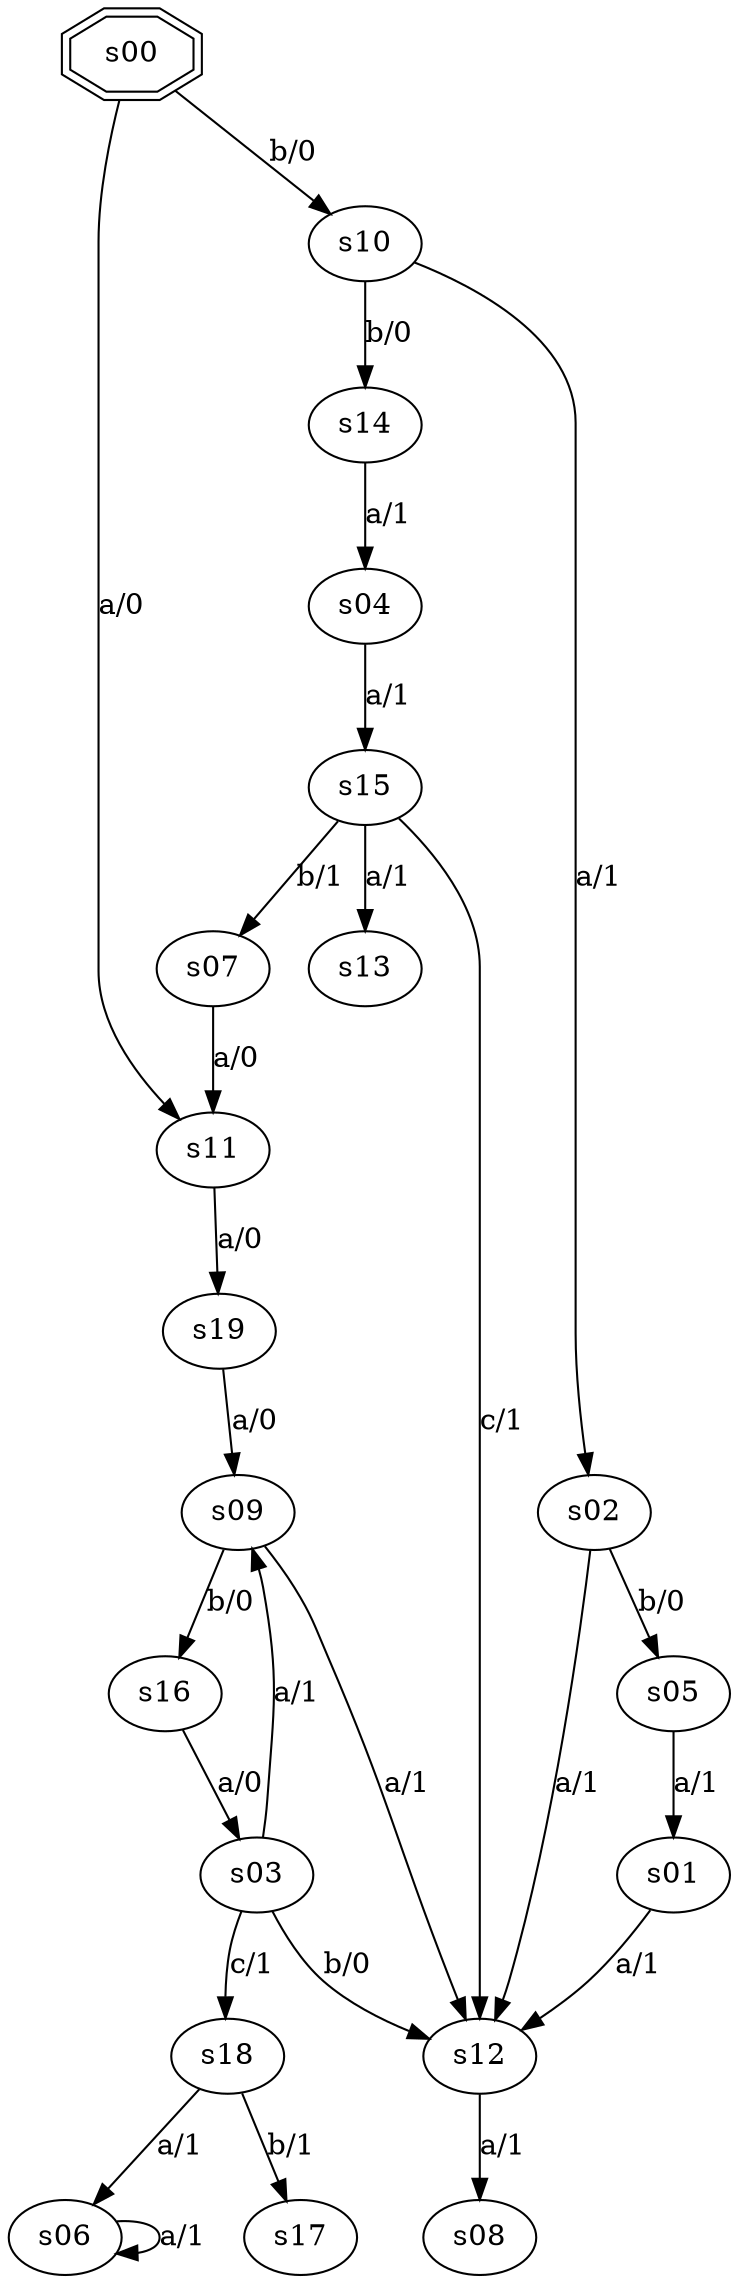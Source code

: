 digraph graph_025 {
	s00 -> s11 [label="a/0"];
	s00 -> s10 [label="b/0"];
	s01 -> s12 [label="a/1"];
	s02 -> s12 [label="a/1"];
	s02 -> s05 [label="b/0"];
	s03 -> s09 [label="a/1"];
	s03 -> s12 [label="b/0"];
	s03 -> s18 [label="c/1"];
	s04 -> s15 [label="a/1"];
	s05 -> s01 [label="a/1"];
	s06 -> s06 [label="a/1"];
	s07 -> s11 [label="a/0"];
	s09 -> s12 [label="a/1"];
	s09 -> s16 [label="b/0"];
	s10 -> s02 [label="a/1"];
	s10 -> s14 [label="b/0"];
	s11 -> s19 [label="a/0"];
	s12 -> s08 [label="a/1"];
	s14 -> s04 [label="a/1"];
	s15 -> s13 [label="a/1"];
	s15 -> s07 [label="b/1"];
	s15 -> s12 [label="c/1"];
	s16 -> s03 [label="a/0"];
	s18 -> s06 [label="a/1"];
	s18 -> s17 [label="b/1"];
	s19 -> s09 [label="a/0"];
	s00 [shape=doubleoctagon];
}